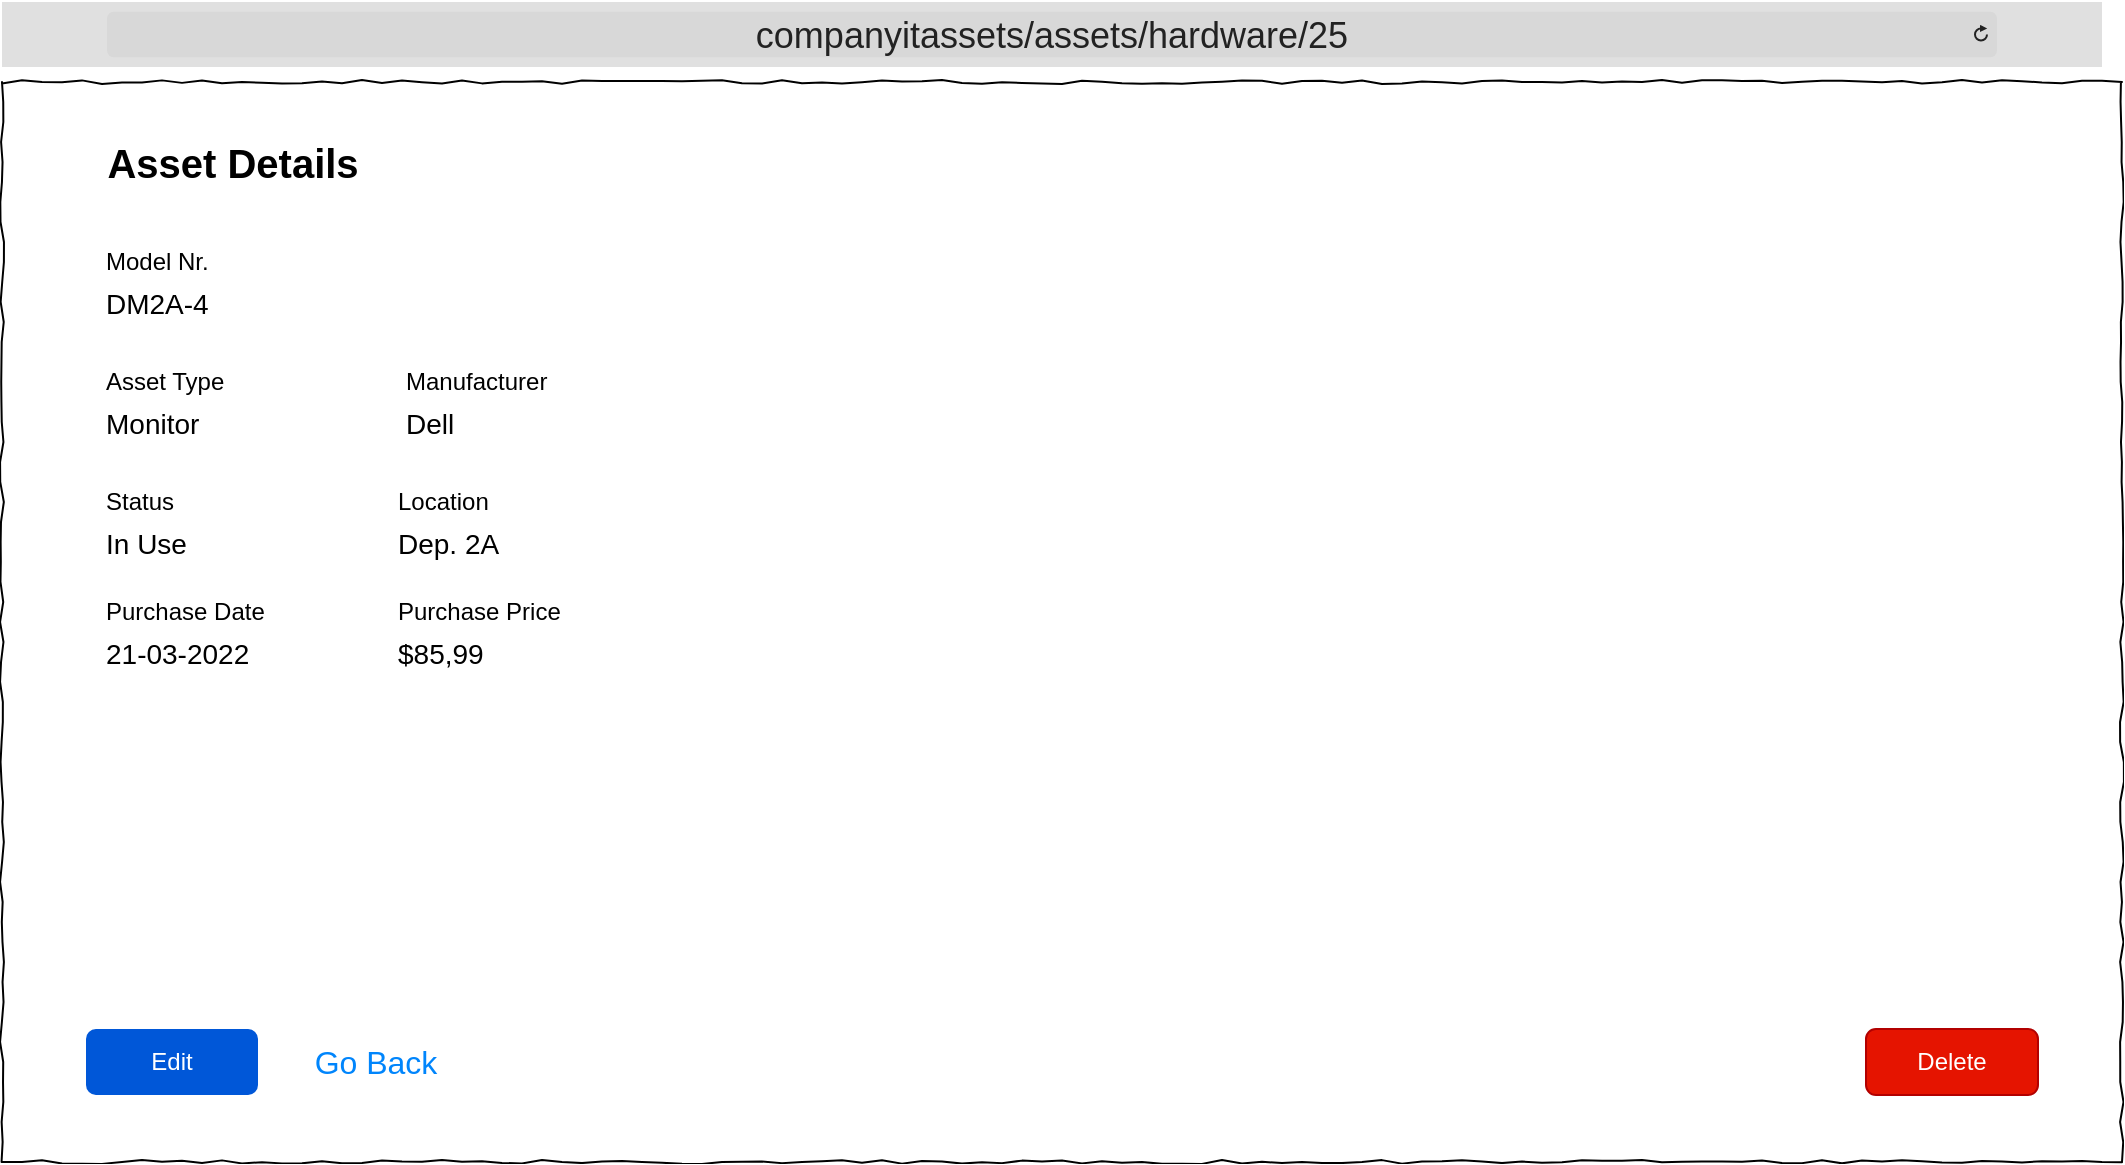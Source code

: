 <mxfile version="26.0.10">
  <diagram name="Page-1" id="03018318-947c-dd8e-b7a3-06fadd420f32">
    <mxGraphModel dx="1140" dy="722" grid="1" gridSize="10" guides="1" tooltips="1" connect="1" arrows="1" fold="1" page="1" pageScale="1" pageWidth="1100" pageHeight="850" background="none" math="0" shadow="0">
      <root>
        <mxCell id="0" />
        <mxCell id="1" parent="0" />
        <mxCell id="677b7b8949515195-1" value="" style="whiteSpace=wrap;html=1;rounded=0;shadow=0;labelBackgroundColor=none;strokeColor=#000000;strokeWidth=1;fillColor=none;fontFamily=Verdana;fontSize=12;fontColor=#000000;align=center;comic=1;" parent="1" vertex="1">
          <mxGeometry x="20" y="40" width="1060" height="540" as="geometry" />
        </mxCell>
        <mxCell id="q4BZEvWAXVgxHDnkbYNj-131" value="Edit" style="rounded=1;fillColor=#0057D8;strokeColor=none;html=1;whiteSpace=wrap;fontColor=#ffffff;align=center;verticalAlign=middle;fontStyle=0;fontSize=12;sketch=0;" parent="1" vertex="1">
          <mxGeometry x="62" y="513.5" width="86" height="33" as="geometry" />
        </mxCell>
        <mxCell id="zX-MKMj06BqSPDNbv460-1" value="&lt;font style=&quot;font-size: 18px;&quot;&gt;companyitassets/assets/hardware/25&lt;/font&gt;" style="html=1;strokeWidth=1;shadow=0;dashed=0;shape=mxgraph.ios7ui.url;fillColor=#e0e0e0;strokeColor=#c0c0c0;buttonText=;strokeColor2=#222222;fontColor=#222222;fontSize=8;spacingTop=2;align=center;whiteSpace=wrap;" parent="1" vertex="1">
          <mxGeometry x="20" width="1050" height="32.5" as="geometry" />
        </mxCell>
        <mxCell id="qXXK7IakLX90gNUS_IdI-1" value="&lt;font style=&quot;font-size: 20px;&quot;&gt;Asset Details&lt;/font&gt;" style="text;strokeColor=none;fillColor=none;html=1;fontSize=24;fontStyle=1;verticalAlign=middle;align=center;" vertex="1" parent="1">
          <mxGeometry x="50" y="60" width="170" height="40" as="geometry" />
        </mxCell>
        <UserObject label="Asset Type" placeholders="1" name="Variable" id="qXXK7IakLX90gNUS_IdI-4">
          <mxCell style="text;html=1;strokeColor=none;fillColor=none;align=left;verticalAlign=middle;whiteSpace=wrap;overflow=hidden;" vertex="1" parent="1">
            <mxGeometry x="70" y="180" width="70" height="20" as="geometry" />
          </mxCell>
        </UserObject>
        <UserObject label="&lt;font style=&quot;font-size: 14px;&quot;&gt;Monitor&lt;/font&gt;" placeholders="1" name="Variable" id="qXXK7IakLX90gNUS_IdI-5">
          <mxCell style="text;html=1;strokeColor=none;fillColor=none;align=left;verticalAlign=middle;whiteSpace=wrap;overflow=hidden;" vertex="1" parent="1">
            <mxGeometry x="70" y="200" width="110" height="20" as="geometry" />
          </mxCell>
        </UserObject>
        <UserObject label="Manufacturer" placeholders="1" name="Variable" id="qXXK7IakLX90gNUS_IdI-6">
          <mxCell style="text;html=1;strokeColor=none;fillColor=none;align=left;verticalAlign=middle;whiteSpace=wrap;overflow=hidden;" vertex="1" parent="1">
            <mxGeometry x="220" y="180" width="90" height="20" as="geometry" />
          </mxCell>
        </UserObject>
        <UserObject label="&lt;font style=&quot;font-size: 14px;&quot;&gt;Dell&lt;/font&gt;" placeholders="1" name="Variable" id="qXXK7IakLX90gNUS_IdI-7">
          <mxCell style="text;html=1;strokeColor=none;fillColor=none;align=left;verticalAlign=middle;whiteSpace=wrap;overflow=hidden;" vertex="1" parent="1">
            <mxGeometry x="220" y="200" width="110" height="20" as="geometry" />
          </mxCell>
        </UserObject>
        <UserObject label="&lt;font style=&quot;font-size: 14px;&quot;&gt;DM2A-4&lt;/font&gt;" placeholders="1" name="Variable" id="qXXK7IakLX90gNUS_IdI-8">
          <mxCell style="text;html=1;strokeColor=none;fillColor=none;align=left;verticalAlign=middle;whiteSpace=wrap;overflow=hidden;" vertex="1" parent="1">
            <mxGeometry x="70" y="140" width="110" height="20" as="geometry" />
          </mxCell>
        </UserObject>
        <UserObject label="Model Nr." placeholders="1" name="Variable" id="qXXK7IakLX90gNUS_IdI-9">
          <mxCell style="text;html=1;strokeColor=none;fillColor=none;align=left;verticalAlign=middle;whiteSpace=wrap;overflow=hidden;" vertex="1" parent="1">
            <mxGeometry x="70" y="120" width="90" height="20" as="geometry" />
          </mxCell>
        </UserObject>
        <UserObject label="Status" placeholders="1" name="Variable" id="qXXK7IakLX90gNUS_IdI-10">
          <mxCell style="text;html=1;strokeColor=none;fillColor=none;align=left;verticalAlign=middle;whiteSpace=wrap;overflow=hidden;" vertex="1" parent="1">
            <mxGeometry x="70" y="240" width="90" height="20" as="geometry" />
          </mxCell>
        </UserObject>
        <UserObject label="&lt;font style=&quot;font-size: 14px;&quot;&gt;In Use&lt;/font&gt;" placeholders="1" name="Variable" id="qXXK7IakLX90gNUS_IdI-11">
          <mxCell style="text;html=1;strokeColor=none;fillColor=none;align=left;verticalAlign=middle;whiteSpace=wrap;overflow=hidden;" vertex="1" parent="1">
            <mxGeometry x="70" y="260" width="110" height="20" as="geometry" />
          </mxCell>
        </UserObject>
        <UserObject label="&lt;font style=&quot;font-size: 14px;&quot;&gt;Dep. 2A&lt;/font&gt;" placeholders="1" name="Variable" id="qXXK7IakLX90gNUS_IdI-12">
          <mxCell style="text;html=1;strokeColor=none;fillColor=none;align=left;verticalAlign=middle;whiteSpace=wrap;overflow=hidden;" vertex="1" parent="1">
            <mxGeometry x="216" y="260" width="110" height="20" as="geometry" />
          </mxCell>
        </UserObject>
        <UserObject label="Location" placeholders="1" name="Variable" id="qXXK7IakLX90gNUS_IdI-13">
          <mxCell style="text;html=1;strokeColor=none;fillColor=none;align=left;verticalAlign=middle;whiteSpace=wrap;overflow=hidden;" vertex="1" parent="1">
            <mxGeometry x="216" y="240" width="90" height="20" as="geometry" />
          </mxCell>
        </UserObject>
        <UserObject label="Purchase Date" placeholders="1" name="Variable" id="qXXK7IakLX90gNUS_IdI-14">
          <mxCell style="text;html=1;strokeColor=none;fillColor=none;align=left;verticalAlign=middle;whiteSpace=wrap;overflow=hidden;" vertex="1" parent="1">
            <mxGeometry x="70" y="295" width="90" height="20" as="geometry" />
          </mxCell>
        </UserObject>
        <UserObject label="&lt;span style=&quot;font-size: 14px;&quot;&gt;21-03-2022&lt;/span&gt;" placeholders="1" name="Variable" id="qXXK7IakLX90gNUS_IdI-15">
          <mxCell style="text;html=1;strokeColor=none;fillColor=none;align=left;verticalAlign=middle;whiteSpace=wrap;overflow=hidden;" vertex="1" parent="1">
            <mxGeometry x="70" y="315" width="110" height="20" as="geometry" />
          </mxCell>
        </UserObject>
        <UserObject label="Purchase Price" placeholders="1" name="Variable" id="qXXK7IakLX90gNUS_IdI-16">
          <mxCell style="text;html=1;strokeColor=none;fillColor=none;align=left;verticalAlign=middle;whiteSpace=wrap;overflow=hidden;" vertex="1" parent="1">
            <mxGeometry x="216" y="295" width="90" height="20" as="geometry" />
          </mxCell>
        </UserObject>
        <UserObject label="&lt;span style=&quot;font-size: 14px;&quot;&gt;$85,99&lt;/span&gt;" placeholders="1" name="Variable" id="qXXK7IakLX90gNUS_IdI-17">
          <mxCell style="text;html=1;strokeColor=none;fillColor=none;align=left;verticalAlign=middle;whiteSpace=wrap;overflow=hidden;" vertex="1" parent="1">
            <mxGeometry x="216" y="315" width="110" height="20" as="geometry" />
          </mxCell>
        </UserObject>
        <mxCell id="qXXK7IakLX90gNUS_IdI-18" value="Go Back" style="html=1;shadow=0;dashed=0;shape=mxgraph.bootstrap.rrect;rSize=5;strokeColor=none;strokeWidth=1;fillColor=none;fontColor=#0085FC;whiteSpace=wrap;align=center;verticalAlign=middle;spacingLeft=0;fontStyle=0;fontSize=16;spacing=5;" vertex="1" parent="1">
          <mxGeometry x="172" y="510" width="70" height="40" as="geometry" />
        </mxCell>
        <mxCell id="qXXK7IakLX90gNUS_IdI-19" value="Delete" style="rounded=1;fillColor=#e51400;strokeColor=#B20000;html=1;whiteSpace=wrap;fontColor=#ffffff;align=center;verticalAlign=middle;fontStyle=0;fontSize=12;sketch=0;" vertex="1" parent="1">
          <mxGeometry x="952" y="513.5" width="86" height="33" as="geometry" />
        </mxCell>
      </root>
    </mxGraphModel>
  </diagram>
</mxfile>

